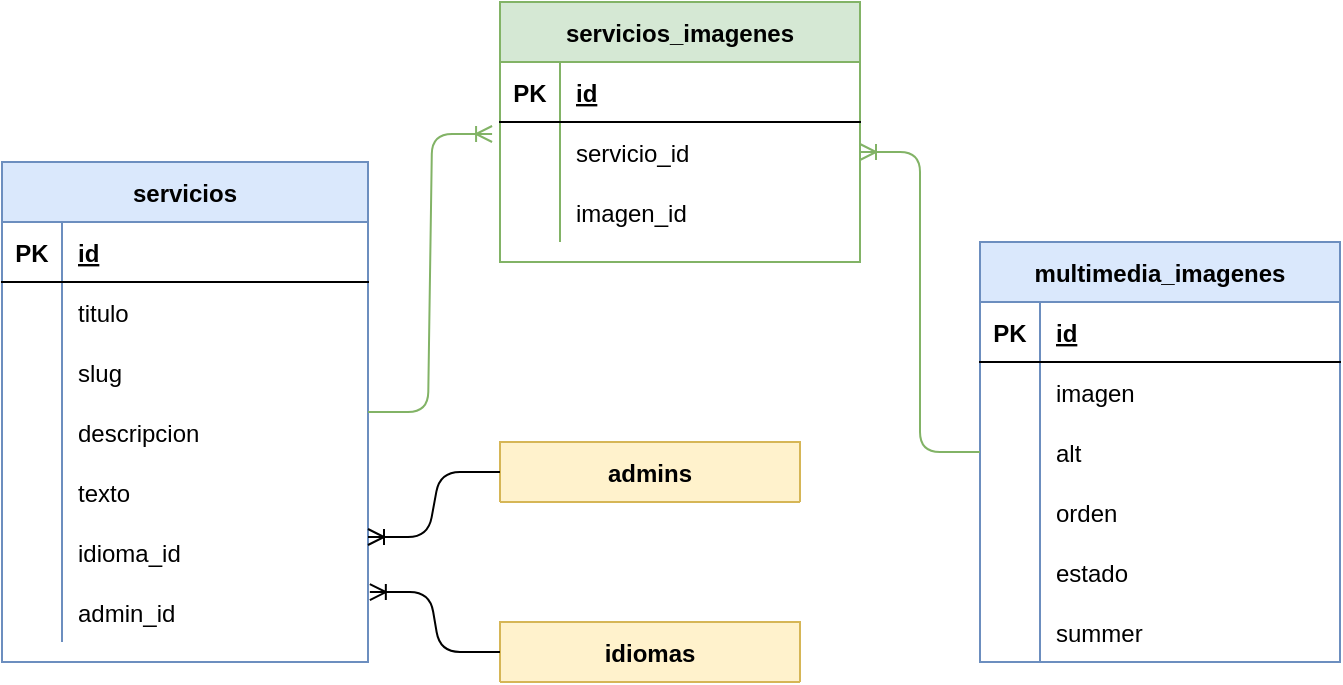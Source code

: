 <mxfile version="14.2.5" type="github">
  <diagram id="W5UovOgnBO6dYOYTDpr0" name="ServiciosDiagram">
    <mxGraphModel dx="862" dy="531" grid="1" gridSize="10" guides="1" tooltips="1" connect="1" arrows="1" fold="1" page="1" pageScale="1" pageWidth="827" pageHeight="1169" math="0" shadow="0">
      <root>
        <mxCell id="0" />
        <mxCell id="1" parent="0" />
        <mxCell id="mN5UHLbo1BGkFWO35L5Y-1" value="servicios" style="shape=table;startSize=30;container=1;collapsible=1;childLayout=tableLayout;fixedRows=1;rowLines=0;fontStyle=1;align=center;resizeLast=1;fillColor=#dae8fc;strokeColor=#6c8ebf;" parent="1" vertex="1">
          <mxGeometry x="41" y="110" width="183" height="250" as="geometry">
            <mxRectangle x="60" y="120" width="80" height="30" as="alternateBounds" />
          </mxGeometry>
        </mxCell>
        <mxCell id="mN5UHLbo1BGkFWO35L5Y-2" value="" style="shape=partialRectangle;collapsible=0;dropTarget=0;pointerEvents=0;fillColor=none;top=0;left=0;bottom=1;right=0;points=[[0,0.5],[1,0.5]];portConstraint=eastwest;" parent="mN5UHLbo1BGkFWO35L5Y-1" vertex="1">
          <mxGeometry y="30" width="183" height="30" as="geometry" />
        </mxCell>
        <mxCell id="mN5UHLbo1BGkFWO35L5Y-3" value="PK" style="shape=partialRectangle;connectable=0;fillColor=none;top=0;left=0;bottom=0;right=0;fontStyle=1;overflow=hidden;" parent="mN5UHLbo1BGkFWO35L5Y-2" vertex="1">
          <mxGeometry width="30" height="30" as="geometry" />
        </mxCell>
        <mxCell id="mN5UHLbo1BGkFWO35L5Y-4" value="id" style="shape=partialRectangle;connectable=0;fillColor=none;top=0;left=0;bottom=0;right=0;align=left;spacingLeft=6;fontStyle=5;overflow=hidden;" parent="mN5UHLbo1BGkFWO35L5Y-2" vertex="1">
          <mxGeometry x="30" width="153" height="30" as="geometry" />
        </mxCell>
        <mxCell id="mN5UHLbo1BGkFWO35L5Y-5" value="" style="shape=partialRectangle;collapsible=0;dropTarget=0;pointerEvents=0;fillColor=none;top=0;left=0;bottom=0;right=0;points=[[0,0.5],[1,0.5]];portConstraint=eastwest;" parent="mN5UHLbo1BGkFWO35L5Y-1" vertex="1">
          <mxGeometry y="60" width="183" height="30" as="geometry" />
        </mxCell>
        <mxCell id="mN5UHLbo1BGkFWO35L5Y-6" value="" style="shape=partialRectangle;connectable=0;fillColor=none;top=0;left=0;bottom=0;right=0;editable=1;overflow=hidden;" parent="mN5UHLbo1BGkFWO35L5Y-5" vertex="1">
          <mxGeometry width="30" height="30" as="geometry" />
        </mxCell>
        <mxCell id="mN5UHLbo1BGkFWO35L5Y-7" value="titulo" style="shape=partialRectangle;connectable=0;fillColor=none;top=0;left=0;bottom=0;right=0;align=left;spacingLeft=6;overflow=hidden;" parent="mN5UHLbo1BGkFWO35L5Y-5" vertex="1">
          <mxGeometry x="30" width="153" height="30" as="geometry" />
        </mxCell>
        <mxCell id="mN5UHLbo1BGkFWO35L5Y-8" value="" style="shape=partialRectangle;collapsible=0;dropTarget=0;pointerEvents=0;fillColor=none;top=0;left=0;bottom=0;right=0;points=[[0,0.5],[1,0.5]];portConstraint=eastwest;" parent="mN5UHLbo1BGkFWO35L5Y-1" vertex="1">
          <mxGeometry y="90" width="183" height="30" as="geometry" />
        </mxCell>
        <mxCell id="mN5UHLbo1BGkFWO35L5Y-9" value="" style="shape=partialRectangle;connectable=0;fillColor=none;top=0;left=0;bottom=0;right=0;editable=1;overflow=hidden;" parent="mN5UHLbo1BGkFWO35L5Y-8" vertex="1">
          <mxGeometry width="30" height="30" as="geometry" />
        </mxCell>
        <mxCell id="mN5UHLbo1BGkFWO35L5Y-10" value="slug" style="shape=partialRectangle;connectable=0;fillColor=none;top=0;left=0;bottom=0;right=0;align=left;spacingLeft=6;overflow=hidden;" parent="mN5UHLbo1BGkFWO35L5Y-8" vertex="1">
          <mxGeometry x="30" width="153" height="30" as="geometry" />
        </mxCell>
        <mxCell id="mN5UHLbo1BGkFWO35L5Y-11" value="" style="shape=partialRectangle;collapsible=0;dropTarget=0;pointerEvents=0;fillColor=none;top=0;left=0;bottom=0;right=0;points=[[0,0.5],[1,0.5]];portConstraint=eastwest;" parent="mN5UHLbo1BGkFWO35L5Y-1" vertex="1">
          <mxGeometry y="120" width="183" height="30" as="geometry" />
        </mxCell>
        <mxCell id="mN5UHLbo1BGkFWO35L5Y-12" value="" style="shape=partialRectangle;connectable=0;fillColor=none;top=0;left=0;bottom=0;right=0;editable=1;overflow=hidden;" parent="mN5UHLbo1BGkFWO35L5Y-11" vertex="1">
          <mxGeometry width="30" height="30" as="geometry" />
        </mxCell>
        <mxCell id="mN5UHLbo1BGkFWO35L5Y-13" value="descripcion" style="shape=partialRectangle;connectable=0;fillColor=none;top=0;left=0;bottom=0;right=0;align=left;spacingLeft=6;overflow=hidden;" parent="mN5UHLbo1BGkFWO35L5Y-11" vertex="1">
          <mxGeometry x="30" width="153" height="30" as="geometry" />
        </mxCell>
        <mxCell id="mN5UHLbo1BGkFWO35L5Y-14" value="" style="shape=partialRectangle;collapsible=0;dropTarget=0;pointerEvents=0;fillColor=none;top=0;left=0;bottom=0;right=0;points=[[0,0.5],[1,0.5]];portConstraint=eastwest;" parent="mN5UHLbo1BGkFWO35L5Y-1" vertex="1">
          <mxGeometry y="150" width="183" height="30" as="geometry" />
        </mxCell>
        <mxCell id="mN5UHLbo1BGkFWO35L5Y-15" value="" style="shape=partialRectangle;connectable=0;fillColor=none;top=0;left=0;bottom=0;right=0;editable=1;overflow=hidden;" parent="mN5UHLbo1BGkFWO35L5Y-14" vertex="1">
          <mxGeometry width="30" height="30" as="geometry" />
        </mxCell>
        <mxCell id="mN5UHLbo1BGkFWO35L5Y-16" value="texto" style="shape=partialRectangle;connectable=0;fillColor=none;top=0;left=0;bottom=0;right=0;align=left;spacingLeft=6;overflow=hidden;" parent="mN5UHLbo1BGkFWO35L5Y-14" vertex="1">
          <mxGeometry x="30" width="153" height="30" as="geometry" />
        </mxCell>
        <mxCell id="mN5UHLbo1BGkFWO35L5Y-17" value="" style="shape=partialRectangle;collapsible=0;dropTarget=0;pointerEvents=0;fillColor=none;top=0;left=0;bottom=0;right=0;points=[[0,0.5],[1,0.5]];portConstraint=eastwest;" parent="mN5UHLbo1BGkFWO35L5Y-1" vertex="1">
          <mxGeometry y="180" width="183" height="30" as="geometry" />
        </mxCell>
        <mxCell id="mN5UHLbo1BGkFWO35L5Y-18" value="" style="shape=partialRectangle;connectable=0;fillColor=none;top=0;left=0;bottom=0;right=0;editable=1;overflow=hidden;" parent="mN5UHLbo1BGkFWO35L5Y-17" vertex="1">
          <mxGeometry width="30" height="30" as="geometry" />
        </mxCell>
        <mxCell id="mN5UHLbo1BGkFWO35L5Y-19" value="idioma_id" style="shape=partialRectangle;connectable=0;fillColor=none;top=0;left=0;bottom=0;right=0;align=left;spacingLeft=6;overflow=hidden;" parent="mN5UHLbo1BGkFWO35L5Y-17" vertex="1">
          <mxGeometry x="30" width="153" height="30" as="geometry" />
        </mxCell>
        <mxCell id="mN5UHLbo1BGkFWO35L5Y-46" value="" style="shape=partialRectangle;collapsible=0;dropTarget=0;pointerEvents=0;fillColor=none;top=0;left=0;bottom=0;right=0;points=[[0,0.5],[1,0.5]];portConstraint=eastwest;" parent="mN5UHLbo1BGkFWO35L5Y-1" vertex="1">
          <mxGeometry y="210" width="183" height="30" as="geometry" />
        </mxCell>
        <mxCell id="mN5UHLbo1BGkFWO35L5Y-47" value="" style="shape=partialRectangle;connectable=0;fillColor=none;top=0;left=0;bottom=0;right=0;editable=1;overflow=hidden;" parent="mN5UHLbo1BGkFWO35L5Y-46" vertex="1">
          <mxGeometry width="30" height="30" as="geometry" />
        </mxCell>
        <mxCell id="mN5UHLbo1BGkFWO35L5Y-48" value="admin_id" style="shape=partialRectangle;connectable=0;fillColor=none;top=0;left=0;bottom=0;right=0;align=left;spacingLeft=6;overflow=hidden;" parent="mN5UHLbo1BGkFWO35L5Y-46" vertex="1">
          <mxGeometry x="30" width="153" height="30" as="geometry" />
        </mxCell>
        <mxCell id="mN5UHLbo1BGkFWO35L5Y-20" value="servicios_imagenes" style="shape=table;startSize=30;container=1;collapsible=1;childLayout=tableLayout;fixedRows=1;rowLines=0;fontStyle=1;align=center;resizeLast=1;fillColor=#d5e8d4;strokeColor=#82b366;" parent="1" vertex="1">
          <mxGeometry x="290" y="30" width="180" height="130" as="geometry" />
        </mxCell>
        <mxCell id="mN5UHLbo1BGkFWO35L5Y-21" value="" style="shape=partialRectangle;collapsible=0;dropTarget=0;pointerEvents=0;fillColor=none;top=0;left=0;bottom=1;right=0;points=[[0,0.5],[1,0.5]];portConstraint=eastwest;" parent="mN5UHLbo1BGkFWO35L5Y-20" vertex="1">
          <mxGeometry y="30" width="180" height="30" as="geometry" />
        </mxCell>
        <mxCell id="mN5UHLbo1BGkFWO35L5Y-22" value="PK" style="shape=partialRectangle;connectable=0;fillColor=none;top=0;left=0;bottom=0;right=0;fontStyle=1;overflow=hidden;" parent="mN5UHLbo1BGkFWO35L5Y-21" vertex="1">
          <mxGeometry width="30" height="30" as="geometry" />
        </mxCell>
        <mxCell id="mN5UHLbo1BGkFWO35L5Y-23" value="id" style="shape=partialRectangle;connectable=0;fillColor=none;top=0;left=0;bottom=0;right=0;align=left;spacingLeft=6;fontStyle=5;overflow=hidden;" parent="mN5UHLbo1BGkFWO35L5Y-21" vertex="1">
          <mxGeometry x="30" width="150" height="30" as="geometry" />
        </mxCell>
        <mxCell id="mN5UHLbo1BGkFWO35L5Y-24" value="" style="shape=partialRectangle;collapsible=0;dropTarget=0;pointerEvents=0;fillColor=none;top=0;left=0;bottom=0;right=0;points=[[0,0.5],[1,0.5]];portConstraint=eastwest;" parent="mN5UHLbo1BGkFWO35L5Y-20" vertex="1">
          <mxGeometry y="60" width="180" height="30" as="geometry" />
        </mxCell>
        <mxCell id="mN5UHLbo1BGkFWO35L5Y-25" value="" style="shape=partialRectangle;connectable=0;fillColor=none;top=0;left=0;bottom=0;right=0;editable=1;overflow=hidden;" parent="mN5UHLbo1BGkFWO35L5Y-24" vertex="1">
          <mxGeometry width="30" height="30" as="geometry" />
        </mxCell>
        <mxCell id="mN5UHLbo1BGkFWO35L5Y-26" value="servicio_id" style="shape=partialRectangle;connectable=0;fillColor=none;top=0;left=0;bottom=0;right=0;align=left;spacingLeft=6;overflow=hidden;" parent="mN5UHLbo1BGkFWO35L5Y-24" vertex="1">
          <mxGeometry x="30" width="150" height="30" as="geometry" />
        </mxCell>
        <mxCell id="mN5UHLbo1BGkFWO35L5Y-27" value="" style="shape=partialRectangle;collapsible=0;dropTarget=0;pointerEvents=0;fillColor=none;top=0;left=0;bottom=0;right=0;points=[[0,0.5],[1,0.5]];portConstraint=eastwest;" parent="mN5UHLbo1BGkFWO35L5Y-20" vertex="1">
          <mxGeometry y="90" width="180" height="30" as="geometry" />
        </mxCell>
        <mxCell id="mN5UHLbo1BGkFWO35L5Y-28" value="" style="shape=partialRectangle;connectable=0;fillColor=none;top=0;left=0;bottom=0;right=0;editable=1;overflow=hidden;" parent="mN5UHLbo1BGkFWO35L5Y-27" vertex="1">
          <mxGeometry width="30" height="30" as="geometry" />
        </mxCell>
        <mxCell id="mN5UHLbo1BGkFWO35L5Y-29" value="imagen_id" style="shape=partialRectangle;connectable=0;fillColor=none;top=0;left=0;bottom=0;right=0;align=left;spacingLeft=6;overflow=hidden;" parent="mN5UHLbo1BGkFWO35L5Y-27" vertex="1">
          <mxGeometry x="30" width="150" height="30" as="geometry" />
        </mxCell>
        <mxCell id="mN5UHLbo1BGkFWO35L5Y-33" value="multimedia_imagenes" style="shape=table;startSize=30;container=1;collapsible=1;childLayout=tableLayout;fixedRows=1;rowLines=0;fontStyle=1;align=center;resizeLast=1;fillColor=#dae8fc;strokeColor=#6c8ebf;" parent="1" vertex="1">
          <mxGeometry x="530" y="150" width="180" height="210" as="geometry" />
        </mxCell>
        <mxCell id="mN5UHLbo1BGkFWO35L5Y-34" value="" style="shape=partialRectangle;collapsible=0;dropTarget=0;pointerEvents=0;fillColor=none;top=0;left=0;bottom=1;right=0;points=[[0,0.5],[1,0.5]];portConstraint=eastwest;" parent="mN5UHLbo1BGkFWO35L5Y-33" vertex="1">
          <mxGeometry y="30" width="180" height="30" as="geometry" />
        </mxCell>
        <mxCell id="mN5UHLbo1BGkFWO35L5Y-35" value="PK" style="shape=partialRectangle;connectable=0;fillColor=none;top=0;left=0;bottom=0;right=0;fontStyle=1;overflow=hidden;" parent="mN5UHLbo1BGkFWO35L5Y-34" vertex="1">
          <mxGeometry width="30" height="30" as="geometry" />
        </mxCell>
        <mxCell id="mN5UHLbo1BGkFWO35L5Y-36" value="id" style="shape=partialRectangle;connectable=0;fillColor=none;top=0;left=0;bottom=0;right=0;align=left;spacingLeft=6;fontStyle=5;overflow=hidden;" parent="mN5UHLbo1BGkFWO35L5Y-34" vertex="1">
          <mxGeometry x="30" width="150" height="30" as="geometry" />
        </mxCell>
        <mxCell id="mN5UHLbo1BGkFWO35L5Y-37" value="" style="shape=partialRectangle;collapsible=0;dropTarget=0;pointerEvents=0;fillColor=none;top=0;left=0;bottom=0;right=0;points=[[0,0.5],[1,0.5]];portConstraint=eastwest;" parent="mN5UHLbo1BGkFWO35L5Y-33" vertex="1">
          <mxGeometry y="60" width="180" height="30" as="geometry" />
        </mxCell>
        <mxCell id="mN5UHLbo1BGkFWO35L5Y-38" value="" style="shape=partialRectangle;connectable=0;fillColor=none;top=0;left=0;bottom=0;right=0;editable=1;overflow=hidden;" parent="mN5UHLbo1BGkFWO35L5Y-37" vertex="1">
          <mxGeometry width="30" height="30" as="geometry" />
        </mxCell>
        <mxCell id="mN5UHLbo1BGkFWO35L5Y-39" value="imagen" style="shape=partialRectangle;connectable=0;fillColor=none;top=0;left=0;bottom=0;right=0;align=left;spacingLeft=6;overflow=hidden;" parent="mN5UHLbo1BGkFWO35L5Y-37" vertex="1">
          <mxGeometry x="30" width="150" height="30" as="geometry" />
        </mxCell>
        <mxCell id="mN5UHLbo1BGkFWO35L5Y-40" value="" style="shape=partialRectangle;collapsible=0;dropTarget=0;pointerEvents=0;fillColor=none;top=0;left=0;bottom=0;right=0;points=[[0,0.5],[1,0.5]];portConstraint=eastwest;" parent="mN5UHLbo1BGkFWO35L5Y-33" vertex="1">
          <mxGeometry y="90" width="180" height="30" as="geometry" />
        </mxCell>
        <mxCell id="mN5UHLbo1BGkFWO35L5Y-41" value="" style="shape=partialRectangle;connectable=0;fillColor=none;top=0;left=0;bottom=0;right=0;editable=1;overflow=hidden;" parent="mN5UHLbo1BGkFWO35L5Y-40" vertex="1">
          <mxGeometry width="30" height="30" as="geometry" />
        </mxCell>
        <mxCell id="mN5UHLbo1BGkFWO35L5Y-42" value="alt" style="shape=partialRectangle;connectable=0;fillColor=none;top=0;left=0;bottom=0;right=0;align=left;spacingLeft=6;overflow=hidden;" parent="mN5UHLbo1BGkFWO35L5Y-40" vertex="1">
          <mxGeometry x="30" width="150" height="30" as="geometry" />
        </mxCell>
        <mxCell id="mN5UHLbo1BGkFWO35L5Y-43" value="" style="shape=partialRectangle;collapsible=0;dropTarget=0;pointerEvents=0;fillColor=none;top=0;left=0;bottom=0;right=0;points=[[0,0.5],[1,0.5]];portConstraint=eastwest;" parent="mN5UHLbo1BGkFWO35L5Y-33" vertex="1">
          <mxGeometry y="120" width="180" height="30" as="geometry" />
        </mxCell>
        <mxCell id="mN5UHLbo1BGkFWO35L5Y-44" value="" style="shape=partialRectangle;connectable=0;fillColor=none;top=0;left=0;bottom=0;right=0;editable=1;overflow=hidden;" parent="mN5UHLbo1BGkFWO35L5Y-43" vertex="1">
          <mxGeometry width="30" height="30" as="geometry" />
        </mxCell>
        <mxCell id="mN5UHLbo1BGkFWO35L5Y-45" value="orden" style="shape=partialRectangle;connectable=0;fillColor=none;top=0;left=0;bottom=0;right=0;align=left;spacingLeft=6;overflow=hidden;" parent="mN5UHLbo1BGkFWO35L5Y-43" vertex="1">
          <mxGeometry x="30" width="150" height="30" as="geometry" />
        </mxCell>
        <mxCell id="173J-63wM3XfRQZdWIEK-33" value="" style="shape=partialRectangle;collapsible=0;dropTarget=0;pointerEvents=0;fillColor=none;top=0;left=0;bottom=0;right=0;points=[[0,0.5],[1,0.5]];portConstraint=eastwest;" vertex="1" parent="mN5UHLbo1BGkFWO35L5Y-33">
          <mxGeometry y="150" width="180" height="30" as="geometry" />
        </mxCell>
        <mxCell id="173J-63wM3XfRQZdWIEK-34" value="" style="shape=partialRectangle;connectable=0;fillColor=none;top=0;left=0;bottom=0;right=0;editable=1;overflow=hidden;" vertex="1" parent="173J-63wM3XfRQZdWIEK-33">
          <mxGeometry width="30" height="30" as="geometry" />
        </mxCell>
        <mxCell id="173J-63wM3XfRQZdWIEK-35" value="estado" style="shape=partialRectangle;connectable=0;fillColor=none;top=0;left=0;bottom=0;right=0;align=left;spacingLeft=6;overflow=hidden;" vertex="1" parent="173J-63wM3XfRQZdWIEK-33">
          <mxGeometry x="30" width="150" height="30" as="geometry" />
        </mxCell>
        <mxCell id="173J-63wM3XfRQZdWIEK-36" value="" style="shape=partialRectangle;collapsible=0;dropTarget=0;pointerEvents=0;fillColor=none;top=0;left=0;bottom=0;right=0;points=[[0,0.5],[1,0.5]];portConstraint=eastwest;" vertex="1" parent="mN5UHLbo1BGkFWO35L5Y-33">
          <mxGeometry y="180" width="180" height="30" as="geometry" />
        </mxCell>
        <mxCell id="173J-63wM3XfRQZdWIEK-37" value="" style="shape=partialRectangle;connectable=0;fillColor=none;top=0;left=0;bottom=0;right=0;editable=1;overflow=hidden;" vertex="1" parent="173J-63wM3XfRQZdWIEK-36">
          <mxGeometry width="30" height="30" as="geometry" />
        </mxCell>
        <mxCell id="173J-63wM3XfRQZdWIEK-38" value="summer" style="shape=partialRectangle;connectable=0;fillColor=none;top=0;left=0;bottom=0;right=0;align=left;spacingLeft=6;overflow=hidden;" vertex="1" parent="173J-63wM3XfRQZdWIEK-36">
          <mxGeometry x="30" width="150" height="30" as="geometry" />
        </mxCell>
        <mxCell id="173J-63wM3XfRQZdWIEK-1" value="" style="edgeStyle=entityRelationEdgeStyle;fontSize=12;html=1;endArrow=ERoneToMany;entryX=-0.022;entryY=0.2;entryDx=0;entryDy=0;entryPerimeter=0;exitX=1;exitY=0.5;exitDx=0;exitDy=0;fillColor=#d5e8d4;strokeColor=#82b366;" edge="1" parent="1" source="mN5UHLbo1BGkFWO35L5Y-1" target="mN5UHLbo1BGkFWO35L5Y-24">
          <mxGeometry width="100" height="100" relative="1" as="geometry">
            <mxPoint x="210" y="260" as="sourcePoint" />
            <mxPoint x="310" y="160" as="targetPoint" />
          </mxGeometry>
        </mxCell>
        <mxCell id="173J-63wM3XfRQZdWIEK-2" value="" style="edgeStyle=entityRelationEdgeStyle;fontSize=12;html=1;endArrow=ERoneToMany;entryX=1;entryY=0.5;entryDx=0;entryDy=0;exitX=0;exitY=0.5;exitDx=0;exitDy=0;fillColor=#d5e8d4;strokeColor=#82b366;" edge="1" parent="1" source="mN5UHLbo1BGkFWO35L5Y-40" target="mN5UHLbo1BGkFWO35L5Y-24">
          <mxGeometry width="100" height="100" relative="1" as="geometry">
            <mxPoint x="360" y="330" as="sourcePoint" />
            <mxPoint x="460" y="230" as="targetPoint" />
          </mxGeometry>
        </mxCell>
        <mxCell id="173J-63wM3XfRQZdWIEK-3" value="idiomas" style="shape=table;startSize=30;container=1;collapsible=1;childLayout=tableLayout;fixedRows=1;rowLines=0;fontStyle=1;align=center;resizeLast=1;fillColor=#fff2cc;strokeColor=#d6b656;" vertex="1" collapsed="1" parent="1">
          <mxGeometry x="290" y="340" width="150" height="30" as="geometry">
            <mxRectangle x="280" y="300" width="180" height="160" as="alternateBounds" />
          </mxGeometry>
        </mxCell>
        <mxCell id="173J-63wM3XfRQZdWIEK-4" value="" style="shape=partialRectangle;collapsible=0;dropTarget=0;pointerEvents=0;fillColor=none;top=0;left=0;bottom=1;right=0;points=[[0,0.5],[1,0.5]];portConstraint=eastwest;" vertex="1" parent="173J-63wM3XfRQZdWIEK-3">
          <mxGeometry y="30" width="180" height="30" as="geometry" />
        </mxCell>
        <mxCell id="173J-63wM3XfRQZdWIEK-5" value="PK" style="shape=partialRectangle;connectable=0;fillColor=none;top=0;left=0;bottom=0;right=0;fontStyle=1;overflow=hidden;" vertex="1" parent="173J-63wM3XfRQZdWIEK-4">
          <mxGeometry width="30" height="30" as="geometry" />
        </mxCell>
        <mxCell id="173J-63wM3XfRQZdWIEK-6" value="id" style="shape=partialRectangle;connectable=0;fillColor=none;top=0;left=0;bottom=0;right=0;align=left;spacingLeft=6;fontStyle=5;overflow=hidden;" vertex="1" parent="173J-63wM3XfRQZdWIEK-4">
          <mxGeometry x="30" width="150" height="30" as="geometry" />
        </mxCell>
        <mxCell id="173J-63wM3XfRQZdWIEK-7" value="" style="shape=partialRectangle;collapsible=0;dropTarget=0;pointerEvents=0;fillColor=none;top=0;left=0;bottom=0;right=0;points=[[0,0.5],[1,0.5]];portConstraint=eastwest;" vertex="1" parent="173J-63wM3XfRQZdWIEK-3">
          <mxGeometry y="60" width="180" height="30" as="geometry" />
        </mxCell>
        <mxCell id="173J-63wM3XfRQZdWIEK-8" value="" style="shape=partialRectangle;connectable=0;fillColor=none;top=0;left=0;bottom=0;right=0;editable=1;overflow=hidden;" vertex="1" parent="173J-63wM3XfRQZdWIEK-7">
          <mxGeometry width="30" height="30" as="geometry" />
        </mxCell>
        <mxCell id="173J-63wM3XfRQZdWIEK-9" value="" style="shape=partialRectangle;connectable=0;fillColor=none;top=0;left=0;bottom=0;right=0;align=left;spacingLeft=6;overflow=hidden;" vertex="1" parent="173J-63wM3XfRQZdWIEK-7">
          <mxGeometry x="30" width="150" height="30" as="geometry" />
        </mxCell>
        <mxCell id="173J-63wM3XfRQZdWIEK-10" value="" style="shape=partialRectangle;collapsible=0;dropTarget=0;pointerEvents=0;fillColor=none;top=0;left=0;bottom=0;right=0;points=[[0,0.5],[1,0.5]];portConstraint=eastwest;" vertex="1" parent="173J-63wM3XfRQZdWIEK-3">
          <mxGeometry y="90" width="180" height="30" as="geometry" />
        </mxCell>
        <mxCell id="173J-63wM3XfRQZdWIEK-11" value="" style="shape=partialRectangle;connectable=0;fillColor=none;top=0;left=0;bottom=0;right=0;editable=1;overflow=hidden;" vertex="1" parent="173J-63wM3XfRQZdWIEK-10">
          <mxGeometry width="30" height="30" as="geometry" />
        </mxCell>
        <mxCell id="173J-63wM3XfRQZdWIEK-12" value="" style="shape=partialRectangle;connectable=0;fillColor=none;top=0;left=0;bottom=0;right=0;align=left;spacingLeft=6;overflow=hidden;" vertex="1" parent="173J-63wM3XfRQZdWIEK-10">
          <mxGeometry x="30" width="150" height="30" as="geometry" />
        </mxCell>
        <mxCell id="173J-63wM3XfRQZdWIEK-13" value="" style="shape=partialRectangle;collapsible=0;dropTarget=0;pointerEvents=0;fillColor=none;top=0;left=0;bottom=0;right=0;points=[[0,0.5],[1,0.5]];portConstraint=eastwest;" vertex="1" parent="173J-63wM3XfRQZdWIEK-3">
          <mxGeometry y="120" width="180" height="30" as="geometry" />
        </mxCell>
        <mxCell id="173J-63wM3XfRQZdWIEK-14" value="" style="shape=partialRectangle;connectable=0;fillColor=none;top=0;left=0;bottom=0;right=0;editable=1;overflow=hidden;" vertex="1" parent="173J-63wM3XfRQZdWIEK-13">
          <mxGeometry width="30" height="30" as="geometry" />
        </mxCell>
        <mxCell id="173J-63wM3XfRQZdWIEK-15" value="" style="shape=partialRectangle;connectable=0;fillColor=none;top=0;left=0;bottom=0;right=0;align=left;spacingLeft=6;overflow=hidden;" vertex="1" parent="173J-63wM3XfRQZdWIEK-13">
          <mxGeometry x="30" width="150" height="30" as="geometry" />
        </mxCell>
        <mxCell id="173J-63wM3XfRQZdWIEK-16" value="admins" style="shape=table;startSize=30;container=1;collapsible=1;childLayout=tableLayout;fixedRows=1;rowLines=0;fontStyle=1;align=center;resizeLast=1;fillColor=#fff2cc;strokeColor=#d6b656;" vertex="1" collapsed="1" parent="1">
          <mxGeometry x="290" y="250" width="150" height="30" as="geometry">
            <mxRectangle x="280" y="300" width="180" height="160" as="alternateBounds" />
          </mxGeometry>
        </mxCell>
        <mxCell id="173J-63wM3XfRQZdWIEK-17" value="" style="shape=partialRectangle;collapsible=0;dropTarget=0;pointerEvents=0;fillColor=none;top=0;left=0;bottom=1;right=0;points=[[0,0.5],[1,0.5]];portConstraint=eastwest;" vertex="1" parent="173J-63wM3XfRQZdWIEK-16">
          <mxGeometry y="30" width="180" height="30" as="geometry" />
        </mxCell>
        <mxCell id="173J-63wM3XfRQZdWIEK-18" value="PK" style="shape=partialRectangle;connectable=0;fillColor=none;top=0;left=0;bottom=0;right=0;fontStyle=1;overflow=hidden;" vertex="1" parent="173J-63wM3XfRQZdWIEK-17">
          <mxGeometry width="30" height="30" as="geometry" />
        </mxCell>
        <mxCell id="173J-63wM3XfRQZdWIEK-19" value="id" style="shape=partialRectangle;connectable=0;fillColor=none;top=0;left=0;bottom=0;right=0;align=left;spacingLeft=6;fontStyle=5;overflow=hidden;" vertex="1" parent="173J-63wM3XfRQZdWIEK-17">
          <mxGeometry x="30" width="150" height="30" as="geometry" />
        </mxCell>
        <mxCell id="173J-63wM3XfRQZdWIEK-20" value="" style="shape=partialRectangle;collapsible=0;dropTarget=0;pointerEvents=0;fillColor=none;top=0;left=0;bottom=0;right=0;points=[[0,0.5],[1,0.5]];portConstraint=eastwest;" vertex="1" parent="173J-63wM3XfRQZdWIEK-16">
          <mxGeometry y="60" width="180" height="30" as="geometry" />
        </mxCell>
        <mxCell id="173J-63wM3XfRQZdWIEK-21" value="" style="shape=partialRectangle;connectable=0;fillColor=none;top=0;left=0;bottom=0;right=0;editable=1;overflow=hidden;" vertex="1" parent="173J-63wM3XfRQZdWIEK-20">
          <mxGeometry width="30" height="30" as="geometry" />
        </mxCell>
        <mxCell id="173J-63wM3XfRQZdWIEK-22" value="" style="shape=partialRectangle;connectable=0;fillColor=none;top=0;left=0;bottom=0;right=0;align=left;spacingLeft=6;overflow=hidden;" vertex="1" parent="173J-63wM3XfRQZdWIEK-20">
          <mxGeometry x="30" width="150" height="30" as="geometry" />
        </mxCell>
        <mxCell id="173J-63wM3XfRQZdWIEK-23" value="" style="shape=partialRectangle;collapsible=0;dropTarget=0;pointerEvents=0;fillColor=none;top=0;left=0;bottom=0;right=0;points=[[0,0.5],[1,0.5]];portConstraint=eastwest;" vertex="1" parent="173J-63wM3XfRQZdWIEK-16">
          <mxGeometry y="90" width="180" height="30" as="geometry" />
        </mxCell>
        <mxCell id="173J-63wM3XfRQZdWIEK-24" value="" style="shape=partialRectangle;connectable=0;fillColor=none;top=0;left=0;bottom=0;right=0;editable=1;overflow=hidden;" vertex="1" parent="173J-63wM3XfRQZdWIEK-23">
          <mxGeometry width="30" height="30" as="geometry" />
        </mxCell>
        <mxCell id="173J-63wM3XfRQZdWIEK-25" value="" style="shape=partialRectangle;connectable=0;fillColor=none;top=0;left=0;bottom=0;right=0;align=left;spacingLeft=6;overflow=hidden;" vertex="1" parent="173J-63wM3XfRQZdWIEK-23">
          <mxGeometry x="30" width="150" height="30" as="geometry" />
        </mxCell>
        <mxCell id="173J-63wM3XfRQZdWIEK-26" value="" style="shape=partialRectangle;collapsible=0;dropTarget=0;pointerEvents=0;fillColor=none;top=0;left=0;bottom=0;right=0;points=[[0,0.5],[1,0.5]];portConstraint=eastwest;" vertex="1" parent="173J-63wM3XfRQZdWIEK-16">
          <mxGeometry y="120" width="180" height="30" as="geometry" />
        </mxCell>
        <mxCell id="173J-63wM3XfRQZdWIEK-27" value="" style="shape=partialRectangle;connectable=0;fillColor=none;top=0;left=0;bottom=0;right=0;editable=1;overflow=hidden;" vertex="1" parent="173J-63wM3XfRQZdWIEK-26">
          <mxGeometry width="30" height="30" as="geometry" />
        </mxCell>
        <mxCell id="173J-63wM3XfRQZdWIEK-28" value="" style="shape=partialRectangle;connectable=0;fillColor=none;top=0;left=0;bottom=0;right=0;align=left;spacingLeft=6;overflow=hidden;" vertex="1" parent="173J-63wM3XfRQZdWIEK-26">
          <mxGeometry x="30" width="150" height="30" as="geometry" />
        </mxCell>
        <mxCell id="173J-63wM3XfRQZdWIEK-29" value="" style="edgeStyle=entityRelationEdgeStyle;fontSize=12;html=1;endArrow=ERoneToMany;exitX=0;exitY=0.5;exitDx=0;exitDy=0;entryX=1;entryY=0.75;entryDx=0;entryDy=0;" edge="1" parent="1" source="173J-63wM3XfRQZdWIEK-16" target="mN5UHLbo1BGkFWO35L5Y-1">
          <mxGeometry width="100" height="100" relative="1" as="geometry">
            <mxPoint x="360" y="330" as="sourcePoint" />
            <mxPoint x="460" y="230" as="targetPoint" />
          </mxGeometry>
        </mxCell>
        <mxCell id="173J-63wM3XfRQZdWIEK-30" value="" style="edgeStyle=entityRelationEdgeStyle;fontSize=12;html=1;endArrow=ERoneToMany;entryX=1.005;entryY=0.167;entryDx=0;entryDy=0;entryPerimeter=0;exitX=0;exitY=0.5;exitDx=0;exitDy=0;" edge="1" parent="1" source="173J-63wM3XfRQZdWIEK-3" target="mN5UHLbo1BGkFWO35L5Y-46">
          <mxGeometry width="100" height="100" relative="1" as="geometry">
            <mxPoint x="360" y="330" as="sourcePoint" />
            <mxPoint x="460" y="230" as="targetPoint" />
          </mxGeometry>
        </mxCell>
      </root>
    </mxGraphModel>
  </diagram>
</mxfile>
